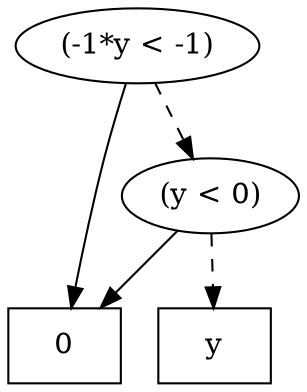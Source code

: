 digraph G {
	rankdir = TB;
	403 [label="(-1*y < -1)", shape=""]
	403 -> 1
	403 -> 402 [style=dashed]
	{rank = same; 403;}
	1 [label="0", shape="box"]
	400 [label="y", shape="box"]
	{rank = same; 1; 400;}
	402 [label="(y < 0)", shape=""]
	402 -> 1
	402 -> 400 [style=dashed]
	{rank = same; 402;}
}
